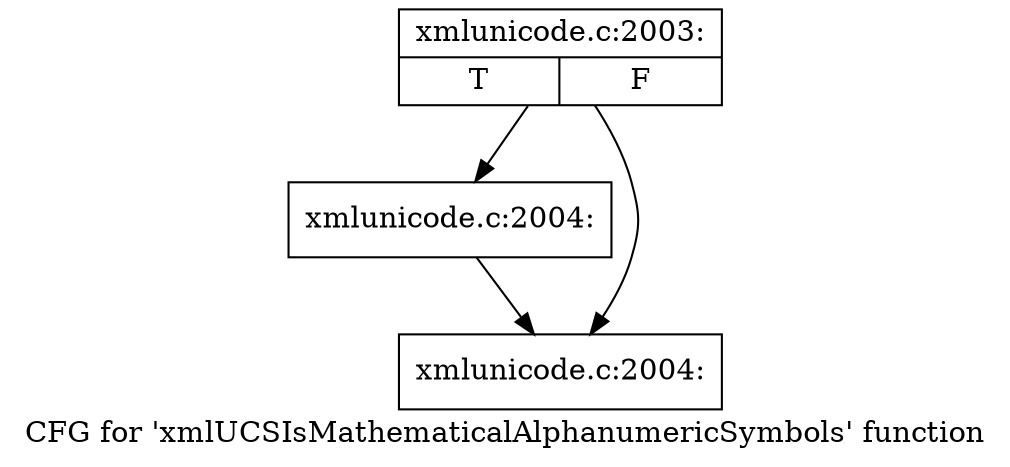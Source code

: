 digraph "CFG for 'xmlUCSIsMathematicalAlphanumericSymbols' function" {
	label="CFG for 'xmlUCSIsMathematicalAlphanumericSymbols' function";

	Node0x4e67e50 [shape=record,label="{xmlunicode.c:2003:|{<s0>T|<s1>F}}"];
	Node0x4e67e50 -> Node0x4e358b0;
	Node0x4e67e50 -> Node0x4e35860;
	Node0x4e358b0 [shape=record,label="{xmlunicode.c:2004:}"];
	Node0x4e358b0 -> Node0x4e35860;
	Node0x4e35860 [shape=record,label="{xmlunicode.c:2004:}"];
}
